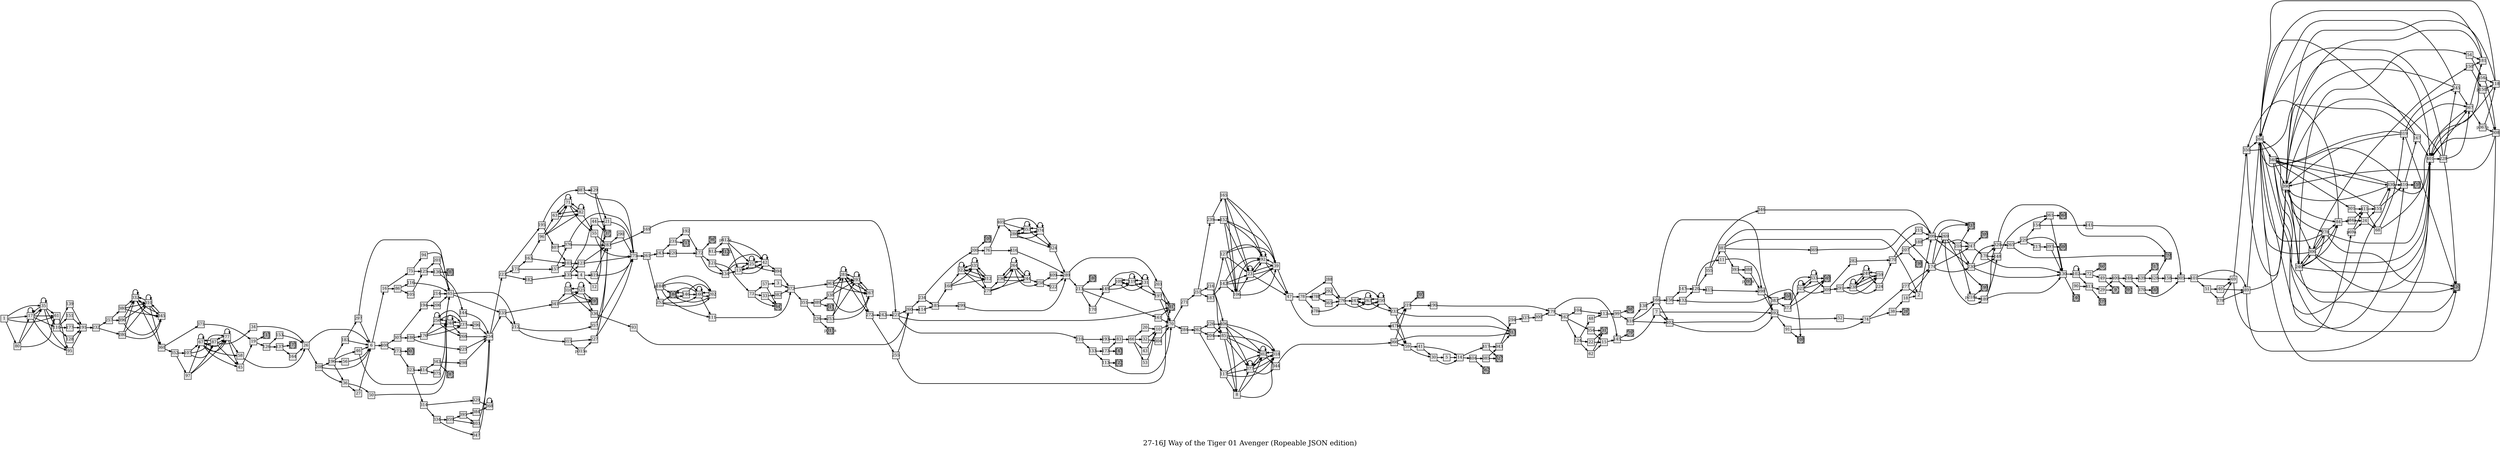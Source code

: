 digraph g{
  graph [ label="27-16J Way of the Tiger 01 Avenger (Ropeable JSON edition)" rankdir=LR, ordering=out, fontsize=36, nodesep="0.35", ranksep="0.45"];
  node  [shape=rect, penwidth=2, fontsize=20, style=filled, fillcolor=grey90, margin="0,0", labelfloat=true, regular=true, fixedsize=true];
  edge  [labelfloat=true, penwidth=3, fontsize=12];
  // ---;
  // group  : Katz;
  // id     : 27-16;
  // gbid   : 2970;
  // series : Way of the Tiger;
  // title  : Avenger!;
  // author : Mark Smith & Jamie Thomson;
  // credit:;
  // - name : Jeremy Douglass;
  // role : encoder;
  // date : 2018-04-27;
  // render:;
  // - name   : small;
  // styles : gvStyles-small.txt;
  // engine : dot;
  // comment: >;
  // Contains 419 nodes, not 420. Node 356 is missing.;
  // Originally based on the ropable.com JSON encoding.;
  // Sections marked a/b/c relate to that implementation.;
  // and are not present in the print edition;
  
  // ---;
  
  // From | To | Label;
  
  1 -> 17;
  1 -> 35;
  1 -> 61;
  1 -> 80;
  2 -> 399;
  3 -> 372;
  4 -> 419;
  4 -> 12;
  5 -> 14;
  6 -> 16;
  6 -> 408;
  7 -> 392;
  7 -> 402;
  8 -> 377;
  8 -> 302;
  8 -> 318;
  9	[ xlabel="E", shape=Msquare, fontsize=20, fillcolor=grey70, xlabel="" ];	// death
  10 -> 70;
  11 -> 398;
  12 -> 21;
  12 -> 37;
  13 -> 25;
  13 -> 42;
  14 -> 417;
  14 -> 404;
  15 -> 145;
  16 -> 75;
  16 -> 86;
  17 -> 35;
  17 -> 61;
  17 -> 17;
  18 -> 174;
  18 -> 2;
  19 -> 126;
  19 -> 115;
  20 -> 10;
  21 -> 275;
  22 -> 31;
  22 -> 15;
  23 -> 92;
  23 -> 39;
  23 -> 23;
  24 -> 155;
  24 -> 68;
  25 -> 42;
  25 -> 13;
  25 -> 25;
  26 -> 6;
  26 -> 208;
  27 -> 6;
  28	[ xlabel="E", shape=Msquare, fontsize=20, fillcolor=grey70, xlabel="" ];	// death
  29 -> 400;
  29 -> 9;
  30 -> 5;
  30 -> 14;
  31	[ xlabel="E", shape=Msquare, fontsize=20, fillcolor=grey70, xlabel="" ];	// death
  32 -> 10;
  32 -> 304;
  33 -> 382;
  33 -> 64;
  34 -> 26;
  35 -> 17;
  35 -> 61;
  35 -> 35;
  36 -> 50;
  36 -> 27;
  37	[ xlabel="E", shape=Msquare, fontsize=20, fillcolor=grey70, xlabel="" ];	// death
  38 -> 18;
  38 -> 28;
  39 -> 92;
  39 -> 23;
  40 -> 69;
  40 -> 89;
  41 -> 14;
  41 -> 30;
  42 -> 25;
  42 -> 13;
  42 -> 42;
  43 -> 10;
  44 -> 21;
  44 -> 37;
  45 -> 19;
  46 -> 6;
  46 -> 65;
  47 -> 78;
  47 -> p47b;
  48 -> 112;
  49 -> 400;
  49 -> 9;
  50 -> 65;
  51 -> 40;
  51 -> 378;
  52 -> 74;
  53 -> 10;
  54 -> 181;
  54 -> p54a;
  55 -> 283;
  55 -> 275;
  56 -> 6;
  57 -> 3;
  57 -> 64;
  58 -> 26;
  59 -> 41;
  59 -> 30;
  60	[ xlabel="E", shape=Msquare, fontsize=20, fillcolor=grey70, xlabel="" ];	// death
  61 -> 95;
  62 -> 31;
  62 -> 15;
  63 -> 71;
  63 -> 82;
  64	[ xlabel="E", shape=Msquare, fontsize=20, fillcolor=grey70, xlabel="" ];	// death
  65 -> 212;
  65 -> 235;
  66 -> 20;
  66 -> 32;
  66 -> 43;
  66 -> 53;
  67 -> 87;
  67 -> 77;
  67 -> 67;
  68 -> 367;
  68 -> 319;
  69 -> 350;
  69 -> p69a;
  70 -> 271;
  70 -> 284;
  71 -> 82;
  71 -> 63;
  71 -> 71;
  72 -> 60;
  72 -> 49;
  73 -> 57;
  73 -> 33;
  73 -> 64;
  74 -> 277;
  74 -> 38;
  75 -> 94;
  75 -> 125;
  76 -> 405;
  76 -> 416;
  77 -> 87;
  77 -> 67;
  77 -> 77;
  45;
  78 -> 288;
  78 -> p78b;
  78 -> p78c;
  79	[ xlabel="E", shape=Msquare, fontsize=20, fillcolor=grey70, xlabel="" ];	// death
  80 -> 17;
  80 -> 35;
  80 -> 61;
  81	[ xlabel="E", shape=Msquare, fontsize=20, fillcolor=grey70, xlabel="" ];	// death
  82 -> 71;
  82 -> 63;
  82 -> 82;
  83 -> 66;
  84 -> 350;
  84 -> p84a;
  85 -> 377;
  85 -> 302;
  85 -> 318;
  85 -> 8;
  86 -> 116;
  86 -> 105;
  87 -> 77;
  87 -> 67;
  88	[ xlabel="E", shape=Msquare, fontsize=20, fillcolor=grey70, xlabel="" ];	// death
  89 -> 266;
  89 -> 390;
  89 -> 401;
  90 -> 413;
  91 -> 74;
  91 -> 108;
  92 -> 23;
  92 -> 39;
  92 -> 92;
  93 -> 260;
  94 -> 65;
  95 -> 191;
  96 -> 63;
  96 -> 82;
  96 -> 71;
  97 -> 67;
  97 -> 77;
  97 -> 87;
  98	[ xlabel="E", shape=Msquare, fontsize=20, fillcolor=grey70, xlabel="" ];	// death
  99 -> 88;
  99 -> 418;
  100	[ xlabel="E", shape=Msquare, fontsize=20, fillcolor=grey70, xlabel="" ];	// death
  101 -> 89;
  101 -> 69;
  101 -> 51;
  102 -> 102;
  102 -> 72;
  102 -> 413;
  103 -> 4;
  103 -> 123;
  104 -> 112;
  105 -> 125;
  106 -> 92;
  106 -> 23;
  106 -> 39;
  107 -> 67;
  107 -> 77;
  107 -> 87;
  108	[ xlabel="E", shape=Msquare, fontsize=20, fillcolor=grey70, xlabel="" ];	// death
  109 -> 119;
  109 -> 131;
  110 -> 139;
  110 -> 151;
  110 -> 177;
  110 -> 128;
  111 -> 372;
  112 -> 99;
  113 -> 122;
  113 -> 70;
  114 -> 185;
  115	[ xlabel="E", shape=Msquare, fontsize=20, fillcolor=grey70, xlabel="" ];	// death
  116 -> 65;
  117 -> 302;
  117 -> 377;
  117 -> 318;
  117 -> 8;
  118 -> 266;
  118 -> 390;
  118 -> 401;
  119 -> 131;
  119 -> 109;
  119 -> 119;
  120 -> 11;
  120 -> 355;
  120 -> 415;
  121 -> 73;
  121 -> 134;
  122	[ xlabel="E", shape=Msquare, fontsize=20, fillcolor=grey70, xlabel="" ];	// death
  123 -> 283;
  123 -> 275;
  124 -> 48;
  124 -> 22;
  124 -> 62;
  125 -> 201;
  125 -> 136;
  126 -> 153;
  126 -> 137;
  127 -> 92;
  127 -> 23;
  127 -> 39;
  127 -> 106;
  128 -> 191;
  129 -> 21;
  129 -> 37;
  130 -> 102;
  130 -> 140;
  131 -> 119;
  131 -> 109;
  131 -> 131;
  132 -> 120;
  132 -> 108;
  133 -> 173;
  133 -> 113;
  134 -> 42;
  134 -> 25;
  134 -> 13;
  135 -> 44;
  135 -> 123;
  135 -> 4;
  136 -> 144;
  136 -> 285;
  137 -> 164;
  137 -> 175;
  138 -> 166;
  139 -> 191;
  140	[ xlabel="E", shape=Msquare, fontsize=20, fillcolor=grey70, xlabel="" ];	// death
  141 -> 305;
  142 -> 92;
  142 -> 23;
  142 -> 39;
  142 -> 106;
  143	[ xlabel="E", shape=Msquare, fontsize=20, fillcolor=grey70, xlabel="" ];	// death
  144 -> 254;
  145 -> 79;
  145 -> 7;
  146 -> 184;
  146 -> 202;
  146 -> 160;
  147 -> 120;
  148 -> 361;
  149 -> 131;
  149 -> 109;
  149 -> 119;
  150 -> 181;
  150 -> p150a;
  151 -> 191;
  152 -> 92;
  152 -> 23;
  152 -> 39;
  152 -> 106;
  153 -> 26;
  154 -> 361;
  154 -> 141;
  155 -> 340;
  155 -> 330;
  155 -> 410;
  156 -> 147;
  156 -> 132;
  157 -> 376;
  157 -> 103;
  158 -> 305;
  159	[ xlabel="E", shape=Msquare, fontsize=20, fillcolor=grey70, xlabel="" ];	// death
  160 -> 184;
  160 -> 202;
  160 -> 160;
  161 -> 81;
  161 -> 70;
  162 -> 104;
  162 -> 354;
  162 -> 124;
  163 -> 96;
  163 -> 103;
  164 -> 26;
  165 -> 92;
  165 -> 23;
  165 -> 39;
  165 -> 106;
  166 -> 392;
  166 -> 156;
  166 -> 402;
  167 -> 266;
  167 -> 390;
  167 -> 401;
  168 -> 322;
  168 -> 335;
  168 -> 312;
  169 -> 221;
  170 -> 149;
  
  171 -> 163;
  171 -> 157;
  172 -> 98;
  172 -> 121;
  172 -> 134;
  173 -> 83;
  173 -> 143;
  174 -> 331;
  174 -> 269;
  174 -> 247;
  174 -> 230;
  175	[ xlabel="E", shape=Msquare, fontsize=20, fillcolor=grey70, xlabel="" ];	// death
  176 -> 256;
  176 -> 248;
  176 -> 237;
  177 -> 191;
  178 -> 320;
  178 -> 148;
  178 -> 130;
  179 -> 145;
  179 -> 162;
  180	[ xlabel="E", shape=Msquare, fontsize=20, fillcolor=grey70, xlabel="" ];	// death
  181 -> 266;
  181 -> 390;
  181 -> 401;
  182 -> 135;
  183 -> 297;
  183 -> 6;
  184	[ xlabel="E", shape=Msquare, fontsize=20, fillcolor=grey70, xlabel="" ];	// death
  184 -> 146;
  185 -> 168;
  185 -> 299;
  186 -> 176;
  186 -> 225;
  187 -> 127;
  187 -> 142;
  188 -> 399;
  189 -> 320;
  189 -> 148;
  189 -> 130;
  190 -> 179;
  191 -> 232;
  192 -> 172;
  193 -> 83;
  194 -> 214;
  194 -> 206;
  195 -> 387;
  195 -> 407;
  196 -> 183;
  196 -> 46;
  196 -> 56;
  196 -> 36;
  197 -> 81;
  197 -> 70;
  198	[ xlabel="E", shape=Msquare, fontsize=20, fillcolor=grey70, xlabel="" ];	// death
  199	[ xlabel="E", shape=Msquare, fontsize=20, fillcolor=grey70, xlabel="" ];	// death
  200 -> 100;
  200 -> 76;
  201 -> 65;
  202 -> 184;
  202 -> 160;
  203 -> 81;
  203 -> 70;
  204 -> 406;
  204 -> 85;
  205	[ xlabel="E", shape=Msquare, fontsize=20, fillcolor=grey70, xlabel="" ];	// death
  206 -> 65;
  
  207 -> 188;
  207 -> 198;
  208 -> 196;
  208 -> 6;
  208 -> 36;
  209	[ xlabel="E", shape=Msquare, fontsize=20, fillcolor=grey70, xlabel="" ];	// death
  210 -> 193;
  210 -> 133;
  211	[ xlabel="E", shape=Msquare, fontsize=20, fillcolor=grey70, xlabel="" ];	// death
  212 -> 357;
  212 -> 315;
  213 -> 149;
  213 -> 180;
  213 -> 161;
  213 -> 170;
  214 -> 65;
  215 -> 399;
  216 -> 406;
  216 -> 85;
  217 -> 397;
  218 -> 331;
  218 -> 247;
  218 -> 230;
  218 -> p218a;
  219 -> 205;
  219 -> 190;
  220 -> 172;
  221 -> 260;
  221 -> 81;
  221 -> 210;
  222 -> 289;
  223 -> 195;
  223 -> 171;
  223 -> 182;
  224 -> 270;
  225 -> 254;
  226 -> 406;
  226 -> 85;
  227 -> 283;
  227 -> 275;
  228 -> 245;
  228 -> 367;
  228 -> 266;
  228 -> 390;
  229 -> 154;
  229 -> 130;
  229 -> 217;
  230 -> 320;
  230 -> 148;
  230 -> 130;
  231 -> 192;
  231 -> 211;
  232 -> 257;
  232 -> 280;
  233 -> 219;
  233 -> 313;
  233 -> 59;
  234 -> 200;
  234 -> 185;
  235 -> 341;
  235 -> 212;
  236 -> 264;
  236 -> 244;
  237 -> 248;
  237 -> 256;
  238 -> 249;
  238 -> 259;
  238 -> 238;
  239 -> 165;
  239 -> 152;
  240 -> 54;
  240 -> 306;
  240 -> 84;
  240 -> 266;
  240 -> 401;
  241 -> 263;
  241 -> 250;
  242 -> 221;
  243 -> 231;
  243 -> 220;
  244 -> 264;
  244 -> 236;
  244 -> 244;
  245 -> 266;
  245 -> 390;
  245 -> 367;
  246 -> 339;
  246 -> 370;
  247 -> 209;
  247 -> 178;
  248 -> 237;
  248 -> 256;
  248 -> 248;
  249 -> 238;
  249 -> 259;
  249 -> 249;
  250 -> 241;
  250 -> 263;
  250 -> 250;
  251 -> 239;
  251 -> 216;
  251 -> 187;
  252 -> 184;
  252 -> 160;
  252 -> 202;
  253 -> 281;
  253 -> 293;
  253 -> 267;
  254 -> 223;
  254 -> 235;
  255 -> 260;
  255 -> 81;
  256 -> 237;
  256 -> 248;
  256 -> 256;
  257 -> 380;
  257 -> 396;
  
  258 -> 409;
  258 -> 222;
  259 -> 249;
  259 -> 238;
  260 -> 234;
  260 -> 114;
  261 -> 243;
  261 -> 252;
  262 -> 226;
  262 -> 204;
  262 -> 117;
  263 -> 250;
  263 -> 241;
  263 -> 263;
  264 -> 244;
  264 -> 236;
  264 -> 264;
  265 -> 229;
  265 -> 274;
  266 -> 340;
  266 -> 330;
  266 -> 410;
  267 -> 281;
  267 -> 293;
  268 -> 254;
  269 -> 218;
  269 -> 199;
  269 -> 189;
  270 -> 215;
  270 -> 207;
  271 -> 251;
  272 -> 242;
  272 -> 255;
  273 -> 323;
  273 -> 303;
  274	[ xlabel="E", shape=Msquare, fontsize=20, fillcolor=grey70, xlabel="" ];	// death
  275 -> 261;
  276 -> 250;
  276 -> 241;
  276 -> 263;
  277 -> 174;
  277 -> 2;
  278 -> 84;
  278 -> 306;
  278 -> 240;
  278 -> 266;
  278 -> 401;
  279 -> 236;
  279 -> 244;
  279 -> 264;
  280 -> 332;
  280 -> 310;
  280 -> 345;
  281 -> 293;
  281 -> 267;
  281 -> 281;
  282 -> 270;
  283 -> 290;
  283 -> 169;
  284 -> 262;
  285	[ xlabel="E", shape=Msquare, fontsize=20, fillcolor=grey70, xlabel="" ];	// death
  286 -> 353;
  286 -> 374;
  287	[ xlabel="E", shape=Msquare, fontsize=20, fillcolor=grey70, xlabel="" ];	// death
  288 -> 276;
  289 -> 203;
  289 -> 213;
  290 -> 275;
  291 -> 249;
  291 -> 238;
  291 -> 259;
  292 -> 276;
  293 -> 281;
  293 -> 267;
  293 -> 293;
  294 -> 337;
  295	[ xlabel="E", shape=Msquare, fontsize=20, fillcolor=grey70, xlabel="" ];	// death
  296 -> 254;
  297 -> 65;
  297 -> 6;
  298 -> 254;
  299 -> 289;
  300 -> 179;
  301 -> 411;
  301 -> 24;
  302 -> 377;
  302 -> 318;
  302 -> 302;
  303	[ xlabel="E", shape=Msquare, fontsize=20, fillcolor=grey70, xlabel="" ];	// death
  304 -> 70;
  305 -> 101;
  306 -> 150;
  306 -> 278;
  306 -> 84;
  306 -> 240;
  306 -> 266;
  306 -> 401;
  307 -> 194;
  307 -> 186;
  308 -> 266;
  308 -> 390;
  308 -> 401;
  309 -> 282;
  309 -> 291;
  310 -> 332;
  310 -> 345;
  310 -> 310;
  311	[ xlabel="E", shape=Msquare, fontsize=20, fillcolor=grey70, xlabel="" ];	// death
  312 -> 322;
  312 -> 335;
  313	[ xlabel="E", shape=Msquare, fontsize=20, fillcolor=grey70, xlabel="" ];	// death
  314 -> 329;
  314 -> 334;
  315 -> 227;
  315 -> p315a;
  316 -> 325;
  316 -> 295;
  316 -> 316;
  317	[ xlabel="E", shape=Msquare, fontsize=20, fillcolor=grey70, xlabel="" ];	// death
  318 -> 377;
  318 -> 302;
  319 -> 245;
  319 -> 367;
  319 -> 390;
  319 -> 266;
  320 -> 274;
  320 -> 265;
  321 -> 333;
  321 -> 349;
  321 -> 321;
  322 -> 335;
  322 -> 312;
  322 -> 322;
  323 -> 414;
  323 -> 314;
  324 -> 289;
  325 -> 316;
  325 -> 295;
  325 -> 325;
  326 -> 253;
  326 -> p311a;
  327	[ xlabel="E", shape=Msquare, fontsize=20, fillcolor=grey70, xlabel="" ];	// death
  328 -> 158;
  328 -> 274;
  329 -> 368;
  330 -> 340;
  330 -> 410;
  330 -> 390;
  330 -> 401;
  331	[ xlabel="E", shape=Msquare, fontsize=20, fillcolor=grey70, xlabel="" ];	// death
  332 -> 310;
  332 -> 345;
  332 -> 332;
  333 -> 321;
  333 -> 349;
  333 -> 333;
  334 -> 359;
  334 -> 347;
  335 -> 312;
  335 -> 322;
  335 -> 335;
  336 -> 93;
  337 -> 300;
  338 -> 281;
  338 -> 293;
  338 -> 267;
  339 -> 317;
  339 -> 328;
  340 -> 301;
  340 -> 330;
  340 -> 410;
  340 -> 390;
  340 -> 401;
  341 -> 316;
  341 -> 325;
  341 -> 295;
  342 -> 298;
  342 -> 287;
  343 -> 294;
  343 -> 313;
  344 -> 366;
  345 -> 332;
  345 -> 310;
  346 -> 399;
  347 -> 254;
  348	[ xlabel="E", shape=Msquare, fontsize=20, fillcolor=grey70, xlabel="" ];	// death
  349	[ xlabel="E", shape=Msquare, fontsize=20, fillcolor=grey70, xlabel="" ];	// death
  350 -> 266;
  350 -> 401;
  350 -> 390;
  351 -> 389;
  351 -> 326;
  352 -> 107;
  352 -> 97;
  353 -> 374;
  353 -> 286;
  353 -> 353;
  354 -> 31;
  354 -> 15;
  355 -> 346;
  355 -> 381;
  357 -> 283;
  357 -> 275;
  358	[ xlabel="E", shape=Msquare, fontsize=20, fillcolor=grey70, xlabel="" ];	// death
  359 -> 395;
  359 -> 403;
  360 -> 371;
  360 -> 352;
  361 -> 364;
  361 -> 130;
  362	[ xlabel="E", shape=Msquare, fontsize=20, fillcolor=grey70, xlabel="" ];	// death
  363 -> 281;
  363 -> 293;
  363 -> 267;
  364	[ xlabel="E", shape=Msquare, fontsize=20, fillcolor=grey70, xlabel="" ];	// death
  365 -> 276;
  366 -> 219;
  366 -> 313;
  366 -> 59;
  367 -> 181;
  367 -> p367a;
  368 -> 368;
  369 -> 399;
  370 -> 348;
  370 -> 305;
  371 -> 19;
  372 -> 363;
  372 -> 351;
  373 -> 333;
  373 -> 321;
  373 -> 349;
  374 -> 286;
  374 -> 353;
  374 -> 374;
  375 -> 65;
  376 -> 283;
  376 -> 275;
  377 -> 302;
  377 -> 318;
  377 -> 377;
  378 -> 69;
  378 -> 89;
  379	[ xlabel="E", shape=Msquare, fontsize=20, fillcolor=grey70, xlabel="" ];	// death
  380 -> 332;
  380 -> 310;
  380 -> 345;
  381 -> 174;
  381 -> 2;
  381 -> 369;
  381 -> 393;
  382 -> 372;
  383 -> 358;
  383 -> 373;
  384 -> 368;
  385 -> 343;
  385 -> 327;
  386	[ xlabel="E", shape=Msquare, fontsize=20, fillcolor=grey70, xlabel="" ];	// death
  387 -> 129;
  387 -> 275;
  388 -> 398;
  389 -> 338;
  389 -> 311;
  390 -> 84;
  390 -> 306;
  390 -> 278;
  390 -> 240;
  391	[ xlabel="E", shape=Msquare, fontsize=20, fillcolor=grey70, xlabel="" ];	// death
  392 -> 52;
  392 -> 91;
  393 -> 388;
  393 -> p393a;
  394 -> 372;
  395 -> 384;
  395 -> 403;
  396 -> 332;
  396 -> 310;
  396 -> 345;
  397 -> 386;
  397 -> 130;
  398 -> 383;
  398 -> 392;
  399 -> 331;
  399 -> 269;
  399 -> 247;
  399 -> 230;
  400 -> 246;
  400 -> 391;
  401 -> 367;
  401 -> 228;
  402 -> 392;
  402 -> 383;
  403 -> 254;
  404 -> 385;
  404 -> 362;
  405 -> 353;
  405 -> 374;
  405 -> 286;
  406 -> 377;
  406 -> 302;
  406 -> 318;
  406 -> 8;
  407 -> 376;
  407 -> 103;
  408 -> 307;
  408 -> 273;
  409 -> 289;
  410 -> 167;
  410 -> 159;
  411 -> 155;
  411 -> 68;
  412 -> p412a;
  412 -> p412b;
  413 -> 29;
  413 -> 379;
  414 -> 342;
  414 -> 375;
  415 -> 398;
  416 -> 289;
  417 -> 343;
  417 -> 327;
  418 -> 138;
  418 -> 402;
  418 -> 166;
  419 -> 283;
  419 -> 275;
  420	[ xlabel="E", shape=Msquare, fontsize=20, fillcolor=grey70, xlabel="" ];	// complete
  p393a	[ xlabel="E", shape=Msquare, fontsize=20, fillcolor=grey70, xlabel="" ];	// death
  p54a -> 118;
  p54a -> 308;
  p150a -> 118;
  p150a -> 308;
  p84a -> 411;
  p84a -> 24;
  p367a -> 118;
  p367a -> 308;
  p69a -> 411;
  p69a -> 24;
  p218a -> 199;
  p218a -> 189;
  p311a	[ xlabel="E", shape=Msquare, fontsize=20, fillcolor=grey70, xlabel="" ];	// death
  p412a -> 25;
  p412a -> 42;
  p412a -> 13;
  p412b	[ xlabel="E", shape=Msquare, fontsize=20, fillcolor=grey70, xlabel="" ];	// death
  p184b -> 202;
  p184b -> 160;
  p184b -> 184;
  p47b -> 219;
  p47b -> 313;
  p47b -> 59;
  p78b -> 292;
  p78b -> 365;
  p78c -> 276;
  p315a -> 227;
  
  // victories;
  
  17 -> 110;
  23 -> 47;
  25 -> 394;
  35 -> 110;
  39 -> 47;
  42 -> 394;
  67 -> 58;
  71 -> 55;
  77 -> 58;
  82 -> 55;
  87 -> 34;
  92 -> 47;
  119 -> 197;
  131 -> 197;
  160 -> 111;
  228 -> 420;
  237 -> 296;
  238 -> 224;
  240 -> 420;
  244 -> 258;
  248 -> 268;
  249 -> 224;
  250 -> 233;
  256 -> 268;
  263 -> 233;
  264 -> 258;
  278 -> 420;
  281 -> 272;
  286 -> 324;
  293 -> 272;
  302 -> 344;
  306 -> 420;
  310 -> 360;
  316 -> 336;
  319 -> 420;
  321 -> 309;
  322 -> 279;
  325 -> 336;
  332 -> 360;
  333 -> 309;
  335 -> 279;
  340 -> 420;
  353 -> 324;
  374 -> 324;
  377 -> 344;
  p184b -> 111;
  
  // defeats;
  
  17 -> 95;
  35 -> 95;
  67 -> 45;
  77 -> 45;
  87 -> 45;
}

